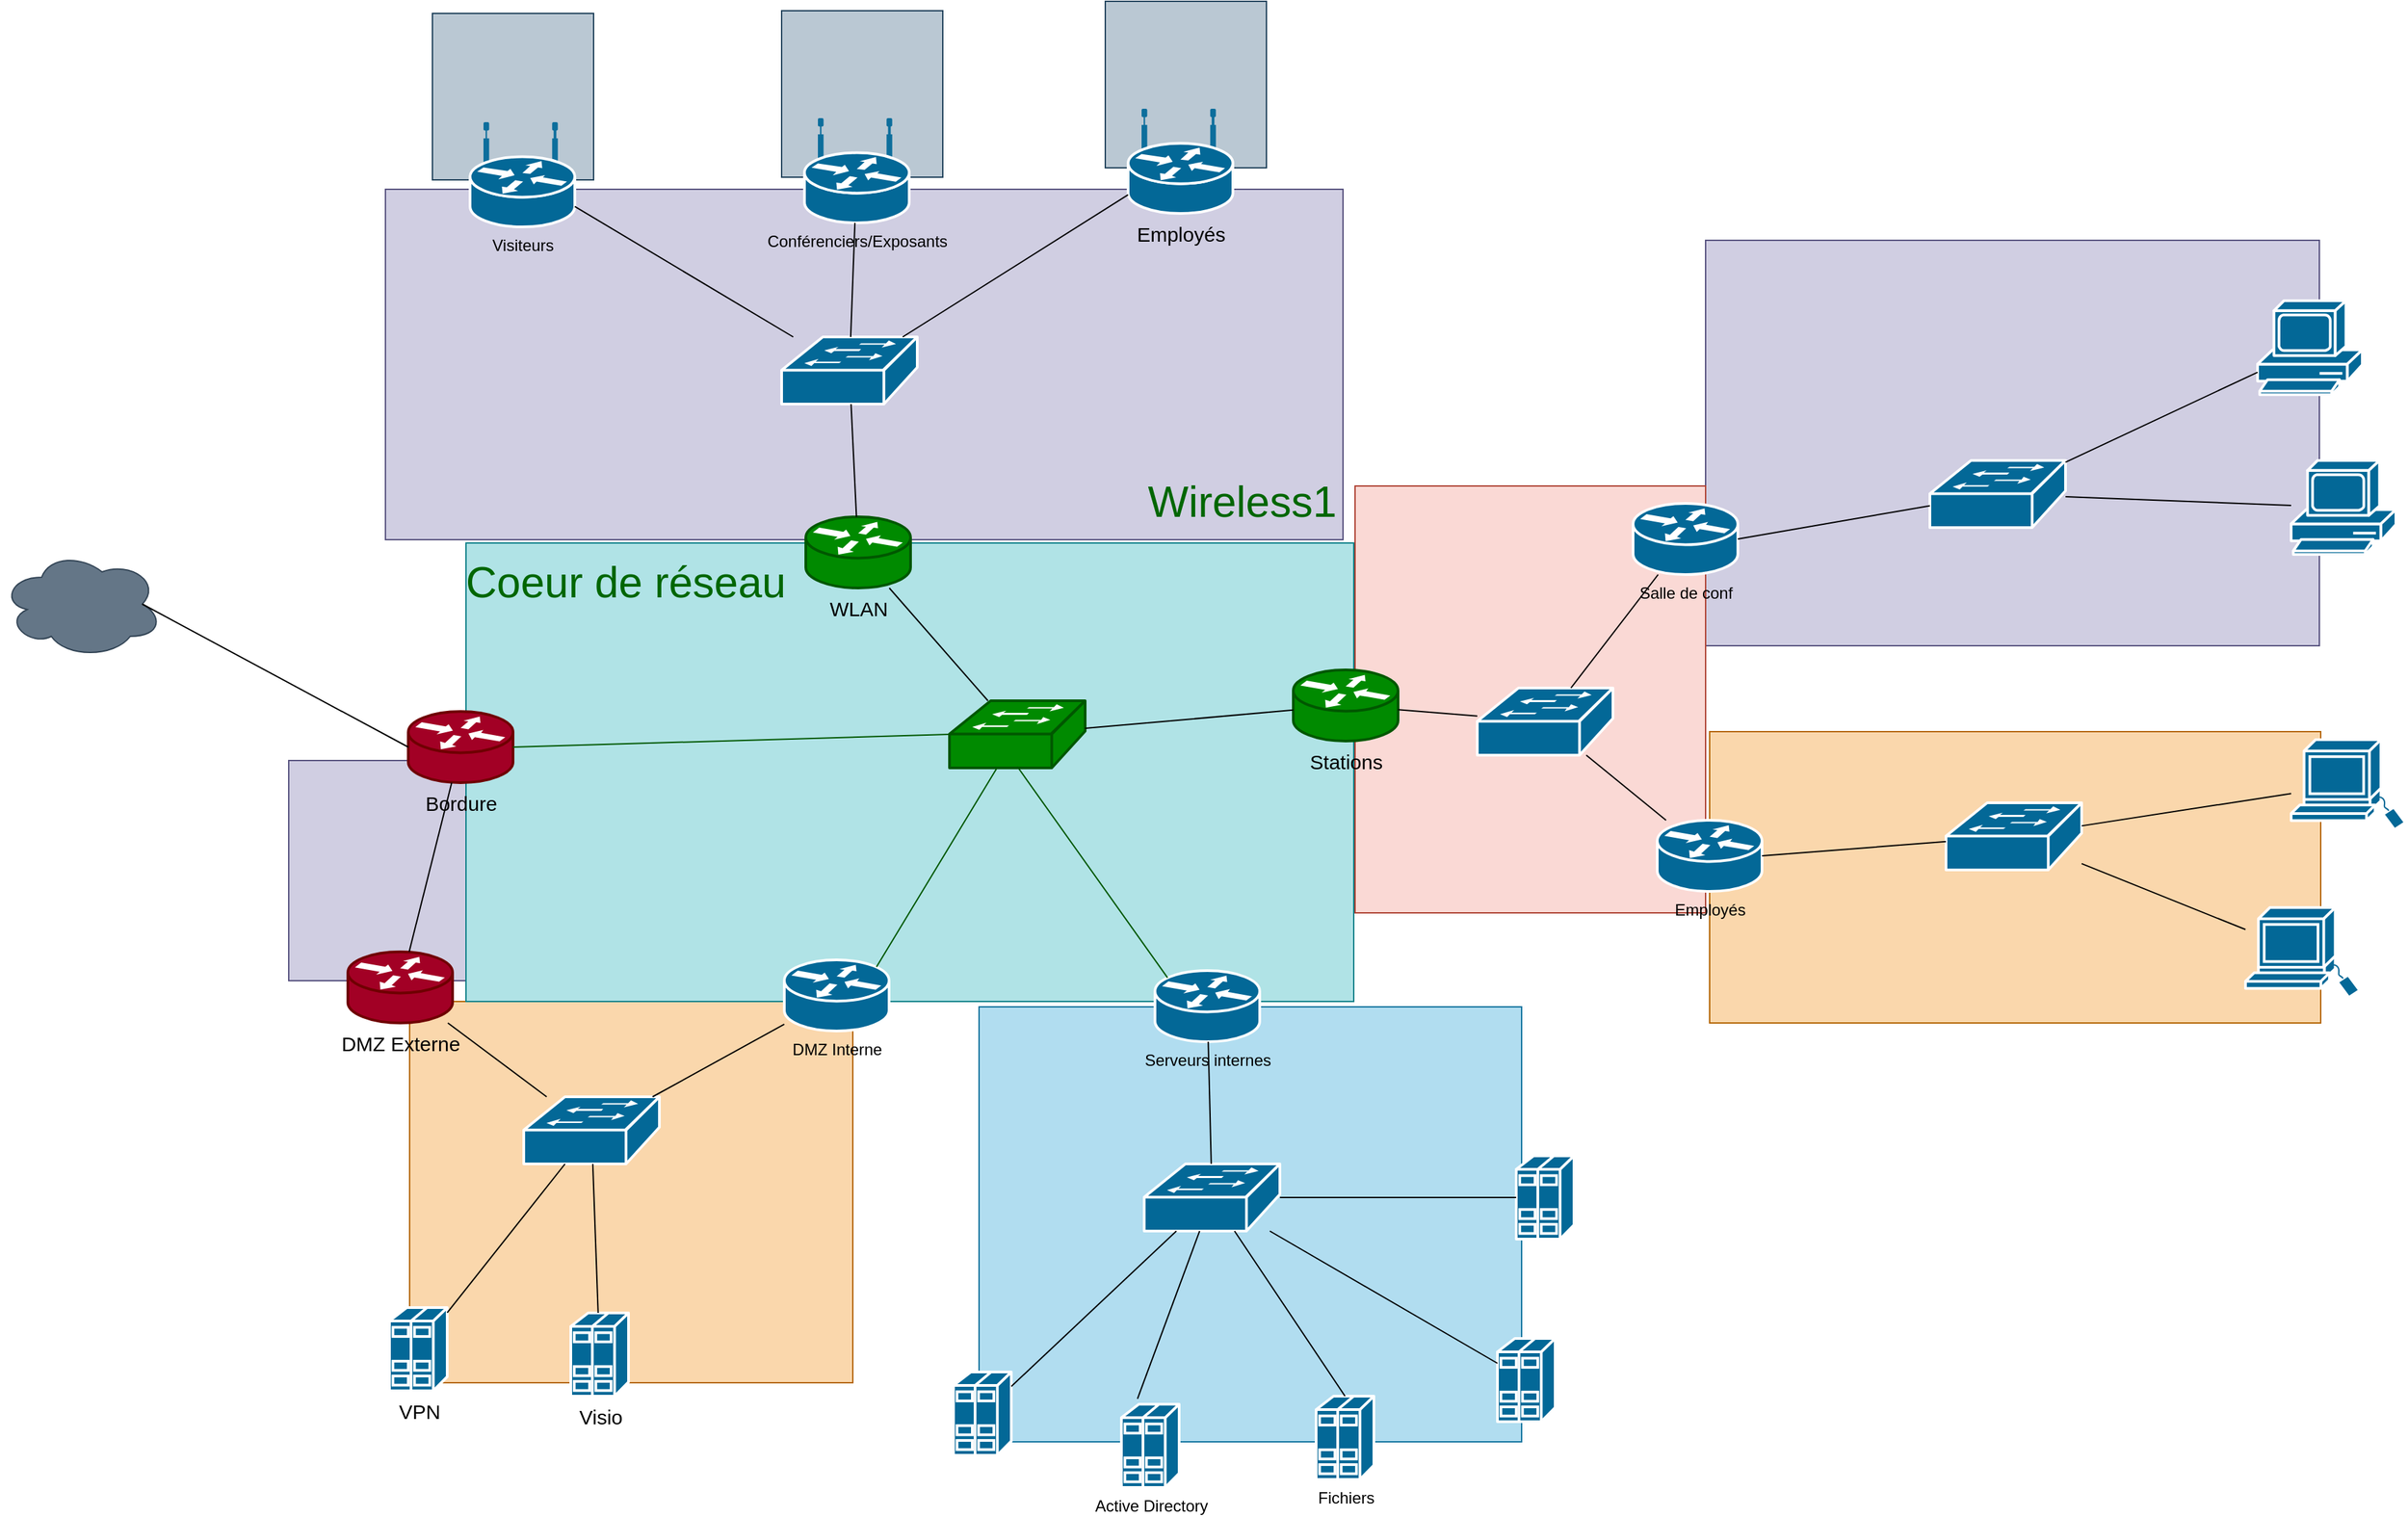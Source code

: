 <mxfile>
    <diagram id="AFa4Uq4wO-tZ9ithQFFD" name="Page-1">
        <mxGraphModel dx="3937" dy="2495" grid="0" gridSize="10" guides="1" tooltips="1" connect="1" arrows="1" fold="1" page="1" pageScale="1" pageWidth="1654" pageHeight="1169" background="#ffffff" math="0" shadow="0">
            <root>
                <mxCell id="0"/>
                <mxCell id="1" parent="0"/>
                <mxCell id="80" value="" style="rounded=0;whiteSpace=wrap;html=1;fontSize=32;fillColor=#fad7ac;strokeColor=#b46504;" vertex="1" parent="1">
                    <mxGeometry x="207" y="557" width="330" height="284" as="geometry"/>
                </mxCell>
                <mxCell id="78" value="" style="rounded=0;whiteSpace=wrap;html=1;fontSize=32;fillColor=#b1ddf0;strokeColor=#10739e;" vertex="1" parent="1">
                    <mxGeometry x="631" y="561" width="404" height="324" as="geometry"/>
                </mxCell>
                <mxCell id="77" value="" style="rounded=0;whiteSpace=wrap;html=1;fontSize=32;fillColor=#fad7ac;strokeColor=#b46504;" vertex="1" parent="1">
                    <mxGeometry x="1175" y="356" width="455" height="217" as="geometry"/>
                </mxCell>
                <mxCell id="76" value="" style="rounded=0;whiteSpace=wrap;html=1;fontSize=32;fillColor=#d0cee2;strokeColor=#56517e;" vertex="1" parent="1">
                    <mxGeometry x="1172" y="-10" width="457" height="302" as="geometry"/>
                </mxCell>
                <mxCell id="75" value="" style="rounded=0;whiteSpace=wrap;html=1;fontSize=32;fillColor=#fad9d5;strokeColor=#ae4132;" vertex="1" parent="1">
                    <mxGeometry x="911" y="173" width="261" height="318" as="geometry"/>
                </mxCell>
                <mxCell id="74" value="" style="rounded=0;whiteSpace=wrap;html=1;fontSize=32;fillColor=#bac8d3;strokeColor=#23445d;" vertex="1" parent="1">
                    <mxGeometry x="725" y="-188" width="120" height="124" as="geometry"/>
                </mxCell>
                <mxCell id="73" value="" style="rounded=0;whiteSpace=wrap;html=1;fontSize=32;fillColor=#bac8d3;strokeColor=#23445d;" vertex="1" parent="1">
                    <mxGeometry x="484" y="-181" width="120" height="124" as="geometry"/>
                </mxCell>
                <mxCell id="72" value="" style="rounded=0;whiteSpace=wrap;html=1;fontSize=32;fillColor=#bac8d3;strokeColor=#23445d;" vertex="1" parent="1">
                    <mxGeometry x="224" y="-179" width="120" height="124" as="geometry"/>
                </mxCell>
                <mxCell id="70" value="" style="rounded=0;whiteSpace=wrap;html=1;fontSize=32;fillColor=#d0cee2;strokeColor=#56517e;" vertex="1" parent="1">
                    <mxGeometry x="189" y="-48" width="713" height="261" as="geometry"/>
                </mxCell>
                <mxCell id="67" value="" style="group" vertex="1" connectable="0" parent="1">
                    <mxGeometry x="242" y="215.5" width="668" height="341.5" as="geometry"/>
                </mxCell>
                <mxCell id="82" value="" style="rounded=0;whiteSpace=wrap;html=1;fontSize=32;fillColor=#d0cee2;strokeColor=#56517e;" vertex="1" parent="67">
                    <mxGeometry x="-125" y="162" width="132" height="164" as="geometry"/>
                </mxCell>
                <mxCell id="64" value="" style="rounded=0;whiteSpace=wrap;html=1;fontSize=15;fillColor=#b0e3e6;strokeColor=#0e8088;labelPosition=right;verticalLabelPosition=bottom;align=left;verticalAlign=top;" vertex="1" parent="67">
                    <mxGeometry x="7" width="661" height="341.5" as="geometry"/>
                </mxCell>
                <mxCell id="66" value="Coeur de réseau" style="text;html=1;strokeColor=none;fillColor=none;align=center;verticalAlign=middle;whiteSpace=wrap;rounded=0;fontSize=32;fontColor=#006600;" vertex="1" parent="67">
                    <mxGeometry y="14.5" width="252" height="30" as="geometry"/>
                </mxCell>
                <mxCell id="27" value="&lt;font style=&quot;font-size: 15px;&quot; color=&quot;#000000&quot;&gt;Bordure&lt;/font&gt;" style="shape=mxgraph.cisco.routers.router;sketch=0;html=1;pointerEvents=1;dashed=0;fillColor=#a20025;strokeColor=#6F0000;strokeWidth=2;verticalLabelPosition=bottom;verticalAlign=top;align=center;outlineConnect=0;fontColor=#ffffff;" vertex="1" parent="67">
                    <mxGeometry x="-36" y="125.5" width="78" height="53" as="geometry"/>
                </mxCell>
                <mxCell id="2" value="&lt;font color=&quot;#000000&quot;&gt;Visiteurs&lt;/font&gt;" style="shape=mxgraph.cisco.routers.wireless_router;sketch=0;html=1;pointerEvents=1;dashed=0;fillColor=#036897;strokeColor=#ffffff;strokeWidth=2;verticalLabelPosition=bottom;verticalAlign=top;align=center;outlineConnect=0;" vertex="1" parent="1">
                    <mxGeometry x="252" y="-97" width="78" height="77" as="geometry"/>
                </mxCell>
                <mxCell id="3" value="Conférenciers/Exposants" style="shape=mxgraph.cisco.routers.wireless_router;sketch=0;html=1;pointerEvents=1;dashed=0;fillColor=#036897;strokeColor=#ffffff;strokeWidth=2;verticalLabelPosition=bottom;verticalAlign=top;align=center;outlineConnect=0;fontColor=#000000;" vertex="1" parent="1">
                    <mxGeometry x="501" y="-100" width="78" height="77" as="geometry"/>
                </mxCell>
                <mxCell id="4" value="Salle de conf" style="shape=mxgraph.cisco.routers.router;sketch=0;html=1;pointerEvents=1;dashed=0;fillColor=#036897;strokeColor=#ffffff;strokeWidth=2;verticalLabelPosition=bottom;verticalAlign=top;align=center;outlineConnect=0;fontColor=#000000;" vertex="1" parent="1">
                    <mxGeometry x="1118" y="186" width="78" height="53" as="geometry"/>
                </mxCell>
                <mxCell id="5" value="Employés" style="shape=mxgraph.cisco.routers.router;sketch=0;html=1;pointerEvents=1;dashed=0;fillColor=#036897;strokeColor=#ffffff;strokeWidth=2;verticalLabelPosition=bottom;verticalAlign=top;align=center;outlineConnect=0;fontColor=#000000;" vertex="1" parent="1">
                    <mxGeometry x="1136" y="422" width="78" height="53" as="geometry"/>
                </mxCell>
                <mxCell id="6" value="" style="shape=mxgraph.cisco.switches.workgroup_switch;sketch=0;html=1;pointerEvents=1;dashed=0;fillColor=#036897;strokeColor=#ffffff;strokeWidth=2;verticalLabelPosition=bottom;verticalAlign=top;align=center;outlineConnect=0;fontColor=#000000;" vertex="1" parent="1">
                    <mxGeometry x="1339" y="154" width="101" height="50" as="geometry"/>
                </mxCell>
                <mxCell id="7" value="" style="shape=mxgraph.cisco.switches.workgroup_switch;sketch=0;html=1;pointerEvents=1;dashed=0;fillColor=#036897;strokeColor=#ffffff;strokeWidth=2;verticalLabelPosition=bottom;verticalAlign=top;align=center;outlineConnect=0;fontColor=#000000;" vertex="1" parent="1">
                    <mxGeometry x="1351" y="409" width="101" height="50" as="geometry"/>
                </mxCell>
                <mxCell id="8" value="" style="endArrow=none;html=1;fontColor=#000000;strokeColor=#000000;exitX=1;exitY=0.5;exitDx=0;exitDy=0;exitPerimeter=0;" edge="1" parent="1" source="4" target="6">
                    <mxGeometry width="50" height="50" relative="1" as="geometry">
                        <mxPoint x="1308" y="333" as="sourcePoint"/>
                        <mxPoint x="1358" y="283" as="targetPoint"/>
                    </mxGeometry>
                </mxCell>
                <mxCell id="9" value="" style="endArrow=none;html=1;strokeColor=#000000;fontColor=#000000;exitX=1;exitY=0.5;exitDx=0;exitDy=0;exitPerimeter=0;" edge="1" parent="1" source="5" target="7">
                    <mxGeometry width="50" height="50" relative="1" as="geometry">
                        <mxPoint x="1261" y="357" as="sourcePoint"/>
                        <mxPoint x="1311" y="307" as="targetPoint"/>
                    </mxGeometry>
                </mxCell>
                <mxCell id="10" value="" style="shape=mxgraph.cisco.computers_and_peripherals.pc;sketch=0;html=1;pointerEvents=1;dashed=0;fillColor=#036897;strokeColor=#ffffff;strokeWidth=2;verticalLabelPosition=bottom;verticalAlign=top;align=center;outlineConnect=0;fontColor=#000000;" vertex="1" parent="1">
                    <mxGeometry x="1583" y="35" width="78" height="70" as="geometry"/>
                </mxCell>
                <mxCell id="11" value="" style="shape=mxgraph.cisco.computers_and_peripherals.pc;sketch=0;html=1;pointerEvents=1;dashed=0;fillColor=#036897;strokeColor=#ffffff;strokeWidth=2;verticalLabelPosition=bottom;verticalAlign=top;align=center;outlineConnect=0;fontColor=#000000;" vertex="1" parent="1">
                    <mxGeometry x="1608" y="154" width="78" height="70" as="geometry"/>
                </mxCell>
                <mxCell id="12" value="" style="shape=mxgraph.cisco.computers_and_peripherals.sun_workstation;sketch=0;html=1;pointerEvents=1;dashed=0;fillColor=#036897;strokeColor=#ffffff;strokeWidth=2;verticalLabelPosition=bottom;verticalAlign=top;align=center;outlineConnect=0;fontColor=#000000;" vertex="1" parent="1">
                    <mxGeometry x="1608" y="362" width="85" height="67" as="geometry"/>
                </mxCell>
                <mxCell id="13" value="" style="shape=mxgraph.cisco.computers_and_peripherals.sun_workstation;sketch=0;html=1;pointerEvents=1;dashed=0;fillColor=#036897;strokeColor=#ffffff;strokeWidth=2;verticalLabelPosition=bottom;verticalAlign=top;align=center;outlineConnect=0;fontColor=#000000;" vertex="1" parent="1">
                    <mxGeometry x="1574" y="487" width="85" height="67" as="geometry"/>
                </mxCell>
                <mxCell id="14" value="" style="endArrow=none;html=1;strokeColor=#000000;fontColor=#000000;" edge="1" parent="1" source="6" target="10">
                    <mxGeometry width="50" height="50" relative="1" as="geometry">
                        <mxPoint x="1483" y="116" as="sourcePoint"/>
                        <mxPoint x="1533" y="66" as="targetPoint"/>
                    </mxGeometry>
                </mxCell>
                <mxCell id="15" value="" style="endArrow=none;html=1;strokeColor=#000000;fontColor=#000000;" edge="1" parent="1" source="6" target="11">
                    <mxGeometry width="50" height="50" relative="1" as="geometry">
                        <mxPoint x="1503" y="265" as="sourcePoint"/>
                        <mxPoint x="1553" y="215" as="targetPoint"/>
                    </mxGeometry>
                </mxCell>
                <mxCell id="16" value="" style="endArrow=none;html=1;strokeColor=#000000;fontColor=#000000;" edge="1" parent="1" source="7" target="12">
                    <mxGeometry width="50" height="50" relative="1" as="geometry">
                        <mxPoint x="1466" y="378" as="sourcePoint"/>
                        <mxPoint x="1516" y="328" as="targetPoint"/>
                    </mxGeometry>
                </mxCell>
                <mxCell id="17" value="" style="endArrow=none;html=1;strokeColor=#000000;fontColor=#000000;" edge="1" parent="1" source="7" target="13">
                    <mxGeometry width="50" height="50" relative="1" as="geometry">
                        <mxPoint x="1471" y="542" as="sourcePoint"/>
                        <mxPoint x="1521" y="492" as="targetPoint"/>
                    </mxGeometry>
                </mxCell>
                <mxCell id="18" value="Serveurs internes" style="shape=mxgraph.cisco.routers.router;sketch=0;html=1;pointerEvents=1;dashed=0;fillColor=#036897;strokeColor=#ffffff;strokeWidth=2;verticalLabelPosition=bottom;verticalAlign=top;align=center;outlineConnect=0;fontColor=#000000;" vertex="1" parent="1">
                    <mxGeometry x="762" y="534" width="78" height="53" as="geometry"/>
                </mxCell>
                <mxCell id="19" value="Fichiers" style="shape=mxgraph.cisco.servers.standard_host;sketch=0;html=1;pointerEvents=1;dashed=0;fillColor=#036897;strokeColor=#ffffff;strokeWidth=2;verticalLabelPosition=bottom;verticalAlign=top;align=center;outlineConnect=0;fontColor=#000000;" vertex="1" parent="1">
                    <mxGeometry x="882" y="851" width="43" height="62" as="geometry"/>
                </mxCell>
                <mxCell id="20" value="Active Directory" style="shape=mxgraph.cisco.servers.standard_host;sketch=0;html=1;pointerEvents=1;dashed=0;fillColor=#036897;strokeColor=#ffffff;strokeWidth=2;verticalLabelPosition=bottom;verticalAlign=top;align=center;outlineConnect=0;fontColor=#000000;" vertex="1" parent="1">
                    <mxGeometry x="737" y="857" width="43" height="62" as="geometry"/>
                </mxCell>
                <mxCell id="22" value="" style="shape=mxgraph.cisco.switches.workgroup_switch;sketch=0;html=1;pointerEvents=1;dashed=0;fillColor=#036897;strokeColor=#ffffff;strokeWidth=2;verticalLabelPosition=bottom;verticalAlign=top;align=center;outlineConnect=0;fontColor=#000000;" vertex="1" parent="1">
                    <mxGeometry x="754" y="678" width="101" height="50" as="geometry"/>
                </mxCell>
                <mxCell id="23" value="" style="endArrow=none;html=1;strokeColor=#000000;fontColor=#000000;exitX=0.279;exitY=-0.065;exitDx=0;exitDy=0;exitPerimeter=0;" edge="1" parent="1" source="20" target="22">
                    <mxGeometry width="50" height="50" relative="1" as="geometry">
                        <mxPoint x="697" y="836" as="sourcePoint"/>
                        <mxPoint x="747" y="786" as="targetPoint"/>
                    </mxGeometry>
                </mxCell>
                <mxCell id="24" value="" style="endArrow=none;html=1;strokeColor=#000000;fontColor=#000000;exitX=0.5;exitY=0;exitDx=0;exitDy=0;exitPerimeter=0;" edge="1" parent="1" source="19" target="22">
                    <mxGeometry width="50" height="50" relative="1" as="geometry">
                        <mxPoint x="854" y="824" as="sourcePoint"/>
                        <mxPoint x="904" y="774" as="targetPoint"/>
                    </mxGeometry>
                </mxCell>
                <mxCell id="25" value="" style="endArrow=none;html=1;strokeColor=#000000;fontColor=#000000;" edge="1" parent="1" source="22" target="18">
                    <mxGeometry width="50" height="50" relative="1" as="geometry">
                        <mxPoint x="651" y="673" as="sourcePoint"/>
                        <mxPoint x="701" y="623" as="targetPoint"/>
                    </mxGeometry>
                </mxCell>
                <mxCell id="26" value="DMZ Interne" style="shape=mxgraph.cisco.routers.router;sketch=0;html=1;pointerEvents=1;dashed=0;fillColor=#036897;strokeColor=#ffffff;strokeWidth=2;verticalLabelPosition=bottom;verticalAlign=top;align=center;outlineConnect=0;fontColor=#000000;" vertex="1" parent="1">
                    <mxGeometry x="486" y="526" width="78" height="53" as="geometry"/>
                </mxCell>
                <mxCell id="28" value="" style="ellipse;shape=cloud;whiteSpace=wrap;html=1;fontSize=15;fontColor=#ffffff;fillColor=#647687;strokeColor=#314354;" vertex="1" parent="1">
                    <mxGeometry x="-97" y="221" width="120" height="80" as="geometry"/>
                </mxCell>
                <mxCell id="29" value="" style="endArrow=none;html=1;strokeColor=#000000;fontSize=15;fontColor=#000000;exitX=0.875;exitY=0.5;exitDx=0;exitDy=0;exitPerimeter=0;entryX=0;entryY=0.5;entryDx=0;entryDy=0;entryPerimeter=0;" edge="1" parent="1" source="28" target="27">
                    <mxGeometry width="50" height="50" relative="1" as="geometry">
                        <mxPoint x="174" y="523" as="sourcePoint"/>
                        <mxPoint x="224" y="473" as="targetPoint"/>
                    </mxGeometry>
                </mxCell>
                <mxCell id="30" value="" style="shape=mxgraph.cisco.switches.workgroup_switch;sketch=0;html=1;pointerEvents=1;dashed=0;fillColor=#036897;strokeColor=#ffffff;strokeWidth=2;verticalLabelPosition=bottom;verticalAlign=top;align=center;outlineConnect=0;fontSize=15;fontColor=#000000;" vertex="1" parent="1">
                    <mxGeometry x="292" y="628" width="101" height="50" as="geometry"/>
                </mxCell>
                <mxCell id="31" value="VPN" style="shape=mxgraph.cisco.servers.standard_host;sketch=0;html=1;pointerEvents=1;dashed=0;fillColor=#036897;strokeColor=#ffffff;strokeWidth=2;verticalLabelPosition=bottom;verticalAlign=top;align=center;outlineConnect=0;fontSize=15;fontColor=#000000;" vertex="1" parent="1">
                    <mxGeometry x="192" y="785" width="43" height="62" as="geometry"/>
                </mxCell>
                <mxCell id="32" value="Visio" style="shape=mxgraph.cisco.servers.standard_host;sketch=0;html=1;pointerEvents=1;dashed=0;fillColor=#036897;strokeColor=#ffffff;strokeWidth=2;verticalLabelPosition=bottom;verticalAlign=top;align=center;outlineConnect=0;fontSize=15;fontColor=#000000;" vertex="1" parent="1">
                    <mxGeometry x="327" y="789" width="43" height="62" as="geometry"/>
                </mxCell>
                <mxCell id="33" value="" style="endArrow=none;html=1;strokeColor=#000000;fontSize=15;fontColor=#000000;" edge="1" parent="1" source="31" target="30">
                    <mxGeometry width="50" height="50" relative="1" as="geometry">
                        <mxPoint x="212" y="760" as="sourcePoint"/>
                        <mxPoint x="262" y="710" as="targetPoint"/>
                    </mxGeometry>
                </mxCell>
                <mxCell id="34" value="" style="endArrow=none;html=1;strokeColor=#000000;fontSize=15;fontColor=#000000;" edge="1" parent="1" source="32" target="30">
                    <mxGeometry width="50" height="50" relative="1" as="geometry">
                        <mxPoint x="390" y="769" as="sourcePoint"/>
                        <mxPoint x="440" y="719" as="targetPoint"/>
                    </mxGeometry>
                </mxCell>
                <mxCell id="35" value="" style="endArrow=none;html=1;strokeColor=#000000;fontSize=15;fontColor=#000000;" edge="1" parent="1" source="30" target="26">
                    <mxGeometry width="50" height="50" relative="1" as="geometry">
                        <mxPoint x="277" y="619" as="sourcePoint"/>
                        <mxPoint x="327" y="569" as="targetPoint"/>
                    </mxGeometry>
                </mxCell>
                <mxCell id="36" value="DMZ Externe" style="shape=mxgraph.cisco.routers.router;sketch=0;html=1;pointerEvents=1;dashed=0;fillColor=#a20025;strokeColor=#6F0000;strokeWidth=2;verticalLabelPosition=bottom;verticalAlign=top;align=center;outlineConnect=0;fontSize=15;fontColor=#000000;" vertex="1" parent="1">
                    <mxGeometry x="161" y="520" width="78" height="53" as="geometry"/>
                </mxCell>
                <mxCell id="37" value="" style="endArrow=none;html=1;strokeColor=#000000;fontSize=15;fontColor=#000000;" edge="1" parent="1" source="30" target="36">
                    <mxGeometry width="50" height="50" relative="1" as="geometry">
                        <mxPoint x="174" y="637" as="sourcePoint"/>
                        <mxPoint x="224" y="587" as="targetPoint"/>
                    </mxGeometry>
                </mxCell>
                <mxCell id="38" value="" style="endArrow=none;html=1;strokeColor=#000000;fontSize=15;fontColor=#000000;" edge="1" parent="1" source="36" target="27">
                    <mxGeometry width="50" height="50" relative="1" as="geometry">
                        <mxPoint x="113" y="506" as="sourcePoint"/>
                        <mxPoint x="163" y="456" as="targetPoint"/>
                    </mxGeometry>
                </mxCell>
                <mxCell id="39" value="" style="shape=mxgraph.cisco.switches.workgroup_switch;sketch=0;html=1;pointerEvents=1;dashed=0;fillColor=#008a00;strokeColor=#005700;strokeWidth=2;verticalLabelPosition=bottom;verticalAlign=top;align=center;outlineConnect=0;fontSize=15;fontColor=#ffffff;" vertex="1" parent="1">
                    <mxGeometry x="609" y="333" width="101" height="50" as="geometry"/>
                </mxCell>
                <mxCell id="40" value="" style="endArrow=none;html=1;strokeColor=#005700;fontSize=15;fontColor=#000000;exitX=1;exitY=0.5;exitDx=0;exitDy=0;exitPerimeter=0;entryX=0;entryY=0.5;entryDx=0;entryDy=0;entryPerimeter=0;fillColor=#008a00;" edge="1" parent="1" source="27" target="39">
                    <mxGeometry width="50" height="50" relative="1" as="geometry">
                        <mxPoint x="424" y="387" as="sourcePoint"/>
                        <mxPoint x="474" y="337" as="targetPoint"/>
                    </mxGeometry>
                </mxCell>
                <mxCell id="45" value="" style="endArrow=none;html=1;strokeColor=#005700;fontSize=15;fontColor=#000000;entryX=0.5;entryY=0.98;entryDx=0;entryDy=0;entryPerimeter=0;exitX=0.12;exitY=0.1;exitDx=0;exitDy=0;exitPerimeter=0;fillColor=#008a00;" edge="1" parent="1" source="18" target="39">
                    <mxGeometry width="50" height="50" relative="1" as="geometry">
                        <mxPoint x="661" y="491" as="sourcePoint"/>
                        <mxPoint x="711" y="441" as="targetPoint"/>
                    </mxGeometry>
                </mxCell>
                <mxCell id="46" value="" style="endArrow=none;html=1;strokeColor=#005700;fontSize=15;fontColor=#000000;exitX=0.88;exitY=0.1;exitDx=0;exitDy=0;exitPerimeter=0;fillColor=#008a00;" edge="1" parent="1" source="26" target="39">
                    <mxGeometry width="50" height="50" relative="1" as="geometry">
                        <mxPoint x="509" y="496" as="sourcePoint"/>
                        <mxPoint x="559" y="446" as="targetPoint"/>
                    </mxGeometry>
                </mxCell>
                <mxCell id="47" value="Employés" style="shape=mxgraph.cisco.routers.wireless_router;sketch=0;html=1;pointerEvents=1;dashed=0;fillColor=#036897;strokeColor=#ffffff;strokeWidth=2;verticalLabelPosition=bottom;verticalAlign=top;align=center;outlineConnect=0;fontSize=15;fontColor=#000000;" vertex="1" parent="1">
                    <mxGeometry x="742" y="-107" width="78" height="77" as="geometry"/>
                </mxCell>
                <mxCell id="48" value="WLAN" style="shape=mxgraph.cisco.routers.router;sketch=0;html=1;pointerEvents=1;dashed=0;fillColor=#008a00;strokeColor=#005700;strokeWidth=2;verticalLabelPosition=bottom;verticalAlign=top;align=center;outlineConnect=0;fontSize=15;fontColor=#000000;" vertex="1" parent="1">
                    <mxGeometry x="502" y="196" width="78" height="53" as="geometry"/>
                </mxCell>
                <mxCell id="49" value="" style="endArrow=none;html=1;strokeColor=#000000;fontSize=15;fontColor=#000000;" edge="1" parent="1" source="39" target="48">
                    <mxGeometry width="50" height="50" relative="1" as="geometry">
                        <mxPoint x="605" y="312" as="sourcePoint"/>
                        <mxPoint x="655" y="262" as="targetPoint"/>
                    </mxGeometry>
                </mxCell>
                <mxCell id="53" value="Stations" style="shape=mxgraph.cisco.routers.router;sketch=0;html=1;pointerEvents=1;dashed=0;fillColor=#008a00;strokeColor=#005700;strokeWidth=2;verticalLabelPosition=bottom;verticalAlign=top;align=center;outlineConnect=0;fontSize=15;fontColor=#000000;" vertex="1" parent="1">
                    <mxGeometry x="865" y="310" width="78" height="53" as="geometry"/>
                </mxCell>
                <mxCell id="54" value="" style="endArrow=none;html=1;strokeColor=#000000;fontSize=15;fontColor=#000000;" edge="1" parent="1" source="39" target="53">
                    <mxGeometry width="50" height="50" relative="1" as="geometry">
                        <mxPoint x="795" y="288" as="sourcePoint"/>
                        <mxPoint x="845" y="238" as="targetPoint"/>
                    </mxGeometry>
                </mxCell>
                <mxCell id="57" value="" style="shape=mxgraph.cisco.servers.standard_host;sketch=0;html=1;pointerEvents=1;dashed=0;fillColor=#036897;strokeColor=#ffffff;strokeWidth=2;verticalLabelPosition=bottom;verticalAlign=top;align=center;outlineConnect=0;fontSize=15;fontColor=#000000;" vertex="1" parent="1">
                    <mxGeometry x="612" y="833" width="43" height="62" as="geometry"/>
                </mxCell>
                <mxCell id="58" value="" style="shape=mxgraph.cisco.servers.standard_host;sketch=0;html=1;pointerEvents=1;dashed=0;fillColor=#036897;strokeColor=#ffffff;strokeWidth=2;verticalLabelPosition=bottom;verticalAlign=top;align=center;outlineConnect=0;fontSize=15;fontColor=#000000;" vertex="1" parent="1">
                    <mxGeometry x="1017" y="808" width="43" height="62" as="geometry"/>
                </mxCell>
                <mxCell id="59" value="" style="shape=mxgraph.cisco.servers.standard_host;sketch=0;html=1;pointerEvents=1;dashed=0;fillColor=#036897;strokeColor=#ffffff;strokeWidth=2;verticalLabelPosition=bottom;verticalAlign=top;align=center;outlineConnect=0;fontSize=15;fontColor=#000000;" vertex="1" parent="1">
                    <mxGeometry x="1031" y="672" width="43" height="62" as="geometry"/>
                </mxCell>
                <mxCell id="60" value="" style="endArrow=none;html=1;strokeColor=#000000;fontSize=15;fontColor=#000000;" edge="1" parent="1" source="57" target="22">
                    <mxGeometry width="50" height="50" relative="1" as="geometry">
                        <mxPoint x="617" y="787" as="sourcePoint"/>
                        <mxPoint x="667" y="737" as="targetPoint"/>
                    </mxGeometry>
                </mxCell>
                <mxCell id="61" value="" style="endArrow=none;html=1;strokeColor=#000000;fontSize=15;fontColor=#000000;" edge="1" parent="1" source="22" target="58">
                    <mxGeometry width="50" height="50" relative="1" as="geometry">
                        <mxPoint x="947" y="808" as="sourcePoint"/>
                        <mxPoint x="997" y="758" as="targetPoint"/>
                    </mxGeometry>
                </mxCell>
                <mxCell id="62" value="" style="endArrow=none;html=1;strokeColor=#000000;fontSize=15;fontColor=#000000;" edge="1" parent="1" source="22" target="59">
                    <mxGeometry width="50" height="50" relative="1" as="geometry">
                        <mxPoint x="919" y="706" as="sourcePoint"/>
                        <mxPoint x="969" y="656" as="targetPoint"/>
                    </mxGeometry>
                </mxCell>
                <mxCell id="71" value="Wireless1" style="text;html=1;strokeColor=none;fillColor=none;align=center;verticalAlign=middle;whiteSpace=wrap;rounded=0;fontSize=32;fontColor=#006600;" vertex="1" parent="1">
                    <mxGeometry x="768" y="170" width="118" height="30" as="geometry"/>
                </mxCell>
                <mxCell id="83" value="" style="shape=mxgraph.cisco.switches.workgroup_switch;sketch=0;html=1;pointerEvents=1;dashed=0;fillColor=#036897;strokeColor=#ffffff;strokeWidth=2;verticalLabelPosition=bottom;verticalAlign=top;align=center;outlineConnect=0;fontSize=32;fontColor=#006600;" vertex="1" parent="1">
                    <mxGeometry x="1002" y="323.5" width="101" height="50" as="geometry"/>
                </mxCell>
                <mxCell id="84" value="" style="endArrow=none;html=1;strokeColor=#000000;fontSize=32;fontColor=#006600;" edge="1" parent="1" source="53" target="83">
                    <mxGeometry width="50" height="50" relative="1" as="geometry">
                        <mxPoint x="980" y="316" as="sourcePoint"/>
                        <mxPoint x="1030" y="266" as="targetPoint"/>
                    </mxGeometry>
                </mxCell>
                <mxCell id="85" value="" style="endArrow=none;html=1;strokeColor=#000000;fontSize=32;fontColor=#006600;" edge="1" parent="1" source="83" target="4">
                    <mxGeometry width="50" height="50" relative="1" as="geometry">
                        <mxPoint x="1081" y="330" as="sourcePoint"/>
                        <mxPoint x="1131" y="280" as="targetPoint"/>
                    </mxGeometry>
                </mxCell>
                <mxCell id="86" value="" style="endArrow=none;html=1;strokeColor=#000000;fontSize=32;fontColor=#006600;" edge="1" parent="1" source="5" target="83">
                    <mxGeometry width="50" height="50" relative="1" as="geometry">
                        <mxPoint x="1027" y="457" as="sourcePoint"/>
                        <mxPoint x="1077" y="407" as="targetPoint"/>
                    </mxGeometry>
                </mxCell>
                <mxCell id="87" value="" style="shape=mxgraph.cisco.switches.workgroup_switch;sketch=0;html=1;pointerEvents=1;dashed=0;fillColor=#036897;strokeColor=#ffffff;strokeWidth=2;verticalLabelPosition=bottom;verticalAlign=top;align=center;outlineConnect=0;fontSize=32;fontColor=#006600;" vertex="1" parent="1">
                    <mxGeometry x="484" y="62" width="101" height="50" as="geometry"/>
                </mxCell>
                <mxCell id="88" value="" style="endArrow=none;html=1;strokeColor=#000000;fontSize=32;fontColor=#006600;" edge="1" parent="1" source="87" target="2">
                    <mxGeometry width="50" height="50" relative="1" as="geometry">
                        <mxPoint x="347" y="108" as="sourcePoint"/>
                        <mxPoint x="397" y="58" as="targetPoint"/>
                    </mxGeometry>
                </mxCell>
                <mxCell id="89" value="" style="endArrow=none;html=1;strokeColor=#000000;fontSize=32;fontColor=#006600;" edge="1" parent="1" source="87" target="3">
                    <mxGeometry width="50" height="50" relative="1" as="geometry">
                        <mxPoint x="625" y="60" as="sourcePoint"/>
                        <mxPoint x="675" y="10" as="targetPoint"/>
                    </mxGeometry>
                </mxCell>
                <mxCell id="90" value="" style="endArrow=none;html=1;strokeColor=#000000;fontSize=32;fontColor=#006600;" edge="1" parent="1" source="87" target="47">
                    <mxGeometry width="50" height="50" relative="1" as="geometry">
                        <mxPoint x="668" y="88" as="sourcePoint"/>
                        <mxPoint x="718" y="38" as="targetPoint"/>
                    </mxGeometry>
                </mxCell>
                <mxCell id="91" value="" style="endArrow=none;html=1;strokeColor=#000000;fontSize=32;fontColor=#006600;" edge="1" parent="1" source="48" target="87">
                    <mxGeometry width="50" height="50" relative="1" as="geometry">
                        <mxPoint x="424" y="199" as="sourcePoint"/>
                        <mxPoint x="474" y="149" as="targetPoint"/>
                    </mxGeometry>
                </mxCell>
            </root>
        </mxGraphModel>
    </diagram>
</mxfile>